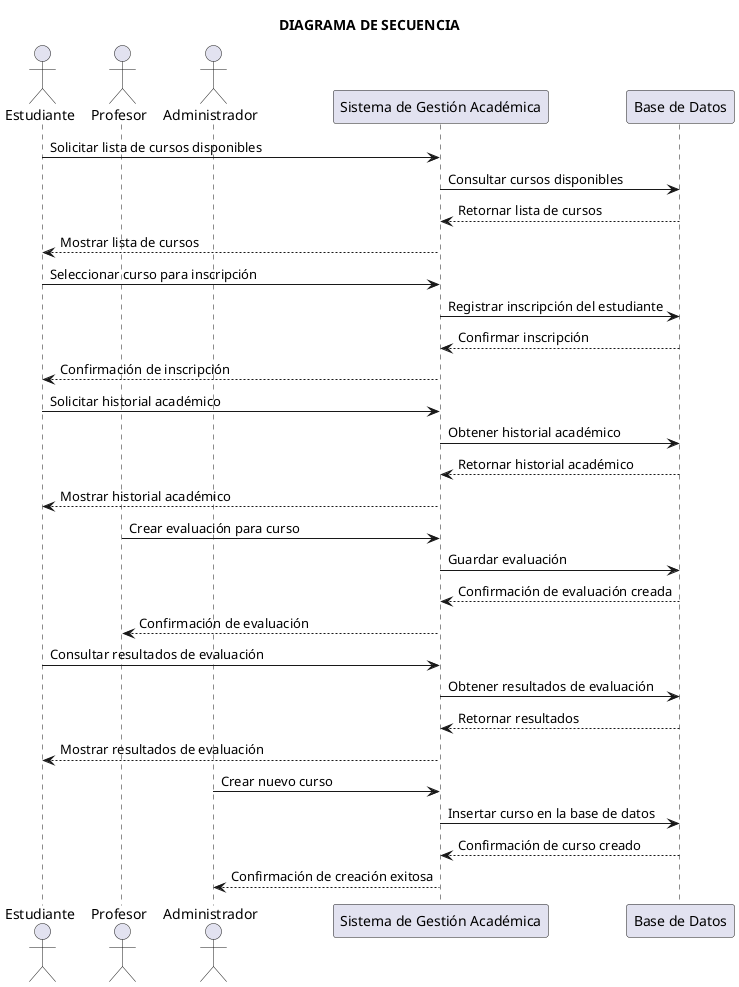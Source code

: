 @startuml
title DIAGRAMA DE SECUENCIA

actor Estudiante
actor Profesor
actor Administrador

participant "Sistema de Gestión Académica" as Sistema
participant "Base de Datos" as BD

'Estudiante se inscribe en un curso
Estudiante -> Sistema: Solicitar lista de cursos disponibles
Sistema -> BD: Consultar cursos disponibles
BD --> Sistema: Retornar lista de cursos
Sistema --> Estudiante: Mostrar lista de cursos
Estudiante -> Sistema: Seleccionar curso para inscripción
Sistema -> BD: Registrar inscripción del estudiante
BD --> Sistema: Confirmar inscripción
Sistema --> Estudiante: Confirmación de inscripción

'Estudiante visualiza su historial académico
Estudiante -> Sistema: Solicitar historial académico
Sistema -> BD: Obtener historial académico
BD --> Sistema: Retornar historial académico
Sistema --> Estudiante: Mostrar historial académico

'Profesor asigna una evaluación
Profesor -> Sistema: Crear evaluación para curso
Sistema -> BD: Guardar evaluación
BD --> Sistema: Confirmación de evaluación creada
Sistema --> Profesor: Confirmación de evaluación

'Estudiante consulta resultados de evaluación
Estudiante -> Sistema: Consultar resultados de evaluación
Sistema -> BD: Obtener resultados de evaluación
BD --> Sistema: Retornar resultados
Sistema --> Estudiante: Mostrar resultados de evaluación

'Administrador gestiona cursos
Administrador -> Sistema: Crear nuevo curso
Sistema -> BD: Insertar curso en la base de datos
BD --> Sistema: Confirmación de curso creado
Sistema --> Administrador: Confirmación de creación exitosa

@enduml